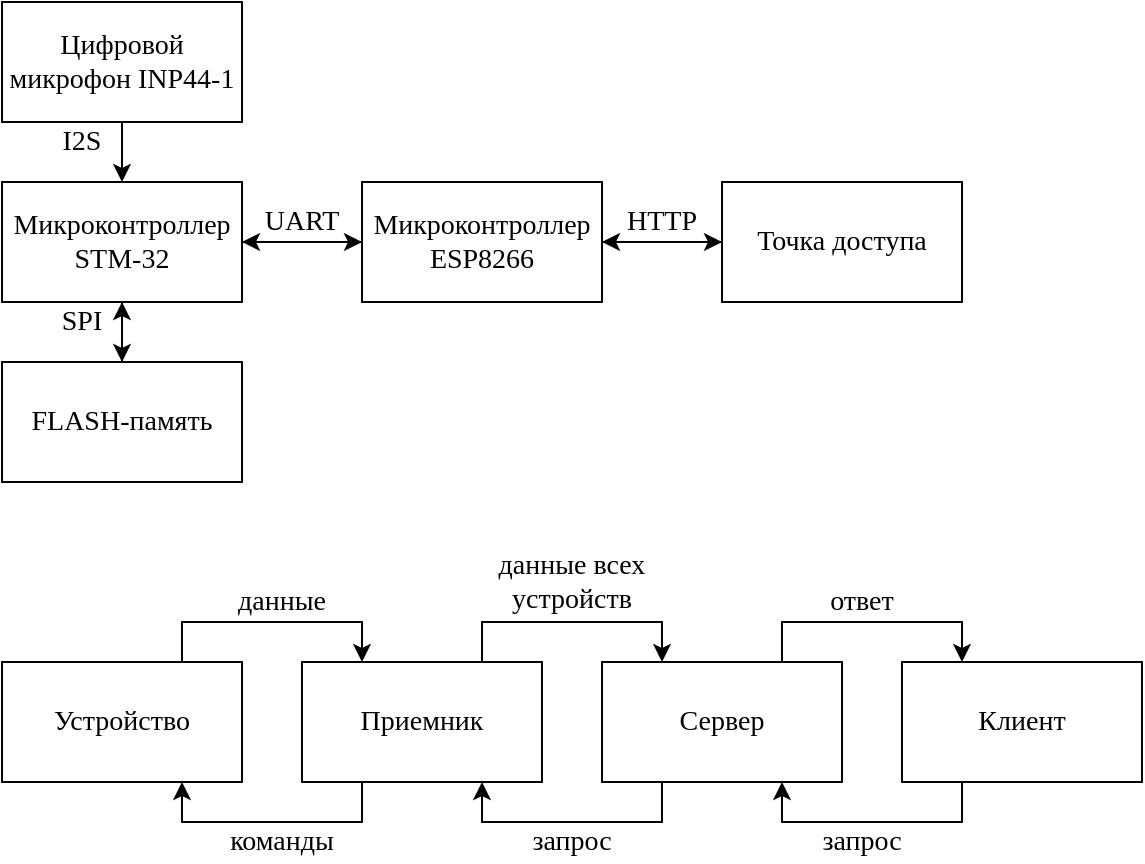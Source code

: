 <mxfile version="13.9.9" type="device"><diagram id="XpGxhTguNb0ZdZiae_W9" name="Страница 1"><mxGraphModel dx="766" dy="527" grid="1" gridSize="10" guides="1" tooltips="1" connect="1" arrows="1" fold="1" page="1" pageScale="1" pageWidth="827" pageHeight="1169" math="0" shadow="0"><root><mxCell id="0"/><mxCell id="1" parent="0"/><mxCell id="kgy0PQ2N2N5TlGntAWwk-8" style="edgeStyle=orthogonalEdgeStyle;rounded=0;orthogonalLoop=1;jettySize=auto;html=1;exitX=0.5;exitY=1;exitDx=0;exitDy=0;entryX=0.5;entryY=0;entryDx=0;entryDy=0;fontFamily=Times New Roman;fontSize=14;" edge="1" parent="1" source="kgy0PQ2N2N5TlGntAWwk-2" target="kgy0PQ2N2N5TlGntAWwk-3"><mxGeometry relative="1" as="geometry"/></mxCell><mxCell id="kgy0PQ2N2N5TlGntAWwk-2" value="Цифровой микрофон INP44-1" style="rounded=0;whiteSpace=wrap;html=1;fontFamily=Times New Roman;fontSize=14;" vertex="1" parent="1"><mxGeometry x="80" y="110" width="120" height="60" as="geometry"/></mxCell><mxCell id="kgy0PQ2N2N5TlGntAWwk-9" value="" style="edgeStyle=orthogonalEdgeStyle;rounded=0;orthogonalLoop=1;jettySize=auto;html=1;fontFamily=Times New Roman;fontSize=14;" edge="1" parent="1" source="kgy0PQ2N2N5TlGntAWwk-3" target="kgy0PQ2N2N5TlGntAWwk-4"><mxGeometry relative="1" as="geometry"/></mxCell><mxCell id="kgy0PQ2N2N5TlGntAWwk-10" value="" style="edgeStyle=orthogonalEdgeStyle;rounded=0;orthogonalLoop=1;jettySize=auto;html=1;fontFamily=Times New Roman;fontSize=14;" edge="1" parent="1" source="kgy0PQ2N2N5TlGntAWwk-3" target="kgy0PQ2N2N5TlGntAWwk-5"><mxGeometry relative="1" as="geometry"/></mxCell><mxCell id="kgy0PQ2N2N5TlGntAWwk-3" value="Микроконтроллер STM-32" style="rounded=0;whiteSpace=wrap;html=1;fontFamily=Times New Roman;fontSize=14;" vertex="1" parent="1"><mxGeometry x="80" y="200" width="120" height="60" as="geometry"/></mxCell><mxCell id="kgy0PQ2N2N5TlGntAWwk-11" style="edgeStyle=orthogonalEdgeStyle;rounded=0;orthogonalLoop=1;jettySize=auto;html=1;entryX=0.5;entryY=1;entryDx=0;entryDy=0;fontFamily=Times New Roman;fontSize=14;" edge="1" parent="1" source="kgy0PQ2N2N5TlGntAWwk-4" target="kgy0PQ2N2N5TlGntAWwk-3"><mxGeometry relative="1" as="geometry"/></mxCell><mxCell id="kgy0PQ2N2N5TlGntAWwk-4" value="FLASH-память" style="rounded=0;whiteSpace=wrap;html=1;fontFamily=Times New Roman;fontSize=14;" vertex="1" parent="1"><mxGeometry x="80" y="290" width="120" height="60" as="geometry"/></mxCell><mxCell id="kgy0PQ2N2N5TlGntAWwk-12" value="" style="edgeStyle=orthogonalEdgeStyle;rounded=0;orthogonalLoop=1;jettySize=auto;html=1;fontFamily=Times New Roman;fontSize=14;" edge="1" parent="1" source="kgy0PQ2N2N5TlGntAWwk-5" target="kgy0PQ2N2N5TlGntAWwk-6"><mxGeometry relative="1" as="geometry"/></mxCell><mxCell id="kgy0PQ2N2N5TlGntAWwk-25" style="edgeStyle=orthogonalEdgeStyle;rounded=0;orthogonalLoop=1;jettySize=auto;html=1;entryX=1;entryY=0.5;entryDx=0;entryDy=0;fontFamily=Times New Roman;fontSize=14;" edge="1" parent="1" source="kgy0PQ2N2N5TlGntAWwk-5" target="kgy0PQ2N2N5TlGntAWwk-3"><mxGeometry relative="1" as="geometry"/></mxCell><mxCell id="kgy0PQ2N2N5TlGntAWwk-5" value="Микроконтроллер ESP8266" style="rounded=0;whiteSpace=wrap;html=1;fontFamily=Times New Roman;fontSize=14;" vertex="1" parent="1"><mxGeometry x="260" y="200" width="120" height="60" as="geometry"/></mxCell><mxCell id="kgy0PQ2N2N5TlGntAWwk-24" style="edgeStyle=orthogonalEdgeStyle;rounded=0;orthogonalLoop=1;jettySize=auto;html=1;entryX=1;entryY=0.5;entryDx=0;entryDy=0;fontFamily=Times New Roman;fontSize=14;" edge="1" parent="1" source="kgy0PQ2N2N5TlGntAWwk-6" target="kgy0PQ2N2N5TlGntAWwk-5"><mxGeometry relative="1" as="geometry"/></mxCell><mxCell id="kgy0PQ2N2N5TlGntAWwk-6" value="Точка доступа" style="rounded=0;whiteSpace=wrap;html=1;fontFamily=Times New Roman;fontSize=14;" vertex="1" parent="1"><mxGeometry x="440" y="200" width="120" height="60" as="geometry"/></mxCell><mxCell id="kgy0PQ2N2N5TlGntAWwk-30" style="edgeStyle=orthogonalEdgeStyle;rounded=0;orthogonalLoop=1;jettySize=auto;html=1;exitX=0.75;exitY=0;exitDx=0;exitDy=0;entryX=0.25;entryY=0;entryDx=0;entryDy=0;fontFamily=Times New Roman;fontSize=14;" edge="1" parent="1" source="kgy0PQ2N2N5TlGntAWwk-14" target="kgy0PQ2N2N5TlGntAWwk-15"><mxGeometry relative="1" as="geometry"/></mxCell><mxCell id="kgy0PQ2N2N5TlGntAWwk-14" value="Устройство" style="rounded=0;whiteSpace=wrap;html=1;fontFamily=Times New Roman;fontSize=14;" vertex="1" parent="1"><mxGeometry x="80" y="440" width="120" height="60" as="geometry"/></mxCell><mxCell id="kgy0PQ2N2N5TlGntAWwk-32" style="edgeStyle=orthogonalEdgeStyle;rounded=0;orthogonalLoop=1;jettySize=auto;html=1;exitX=0.75;exitY=0;exitDx=0;exitDy=0;entryX=0.25;entryY=0;entryDx=0;entryDy=0;fontFamily=Times New Roman;fontSize=14;" edge="1" parent="1" source="kgy0PQ2N2N5TlGntAWwk-15" target="kgy0PQ2N2N5TlGntAWwk-16"><mxGeometry relative="1" as="geometry"/></mxCell><mxCell id="kgy0PQ2N2N5TlGntAWwk-36" style="edgeStyle=orthogonalEdgeStyle;rounded=0;orthogonalLoop=1;jettySize=auto;html=1;exitX=0.25;exitY=1;exitDx=0;exitDy=0;entryX=0.75;entryY=1;entryDx=0;entryDy=0;fontFamily=Times New Roman;fontSize=14;" edge="1" parent="1" source="kgy0PQ2N2N5TlGntAWwk-15" target="kgy0PQ2N2N5TlGntAWwk-14"><mxGeometry relative="1" as="geometry"/></mxCell><mxCell id="kgy0PQ2N2N5TlGntAWwk-15" value="Приемник" style="rounded=0;whiteSpace=wrap;html=1;fontFamily=Times New Roman;fontSize=14;" vertex="1" parent="1"><mxGeometry x="230" y="440" width="120" height="60" as="geometry"/></mxCell><mxCell id="kgy0PQ2N2N5TlGntAWwk-33" style="edgeStyle=orthogonalEdgeStyle;rounded=0;orthogonalLoop=1;jettySize=auto;html=1;exitX=0.75;exitY=0;exitDx=0;exitDy=0;entryX=0.25;entryY=0;entryDx=0;entryDy=0;fontFamily=Times New Roman;fontSize=14;" edge="1" parent="1" source="kgy0PQ2N2N5TlGntAWwk-16" target="kgy0PQ2N2N5TlGntAWwk-17"><mxGeometry relative="1" as="geometry"/></mxCell><mxCell id="kgy0PQ2N2N5TlGntAWwk-35" style="edgeStyle=orthogonalEdgeStyle;rounded=0;orthogonalLoop=1;jettySize=auto;html=1;exitX=0.25;exitY=1;exitDx=0;exitDy=0;entryX=0.75;entryY=1;entryDx=0;entryDy=0;fontFamily=Times New Roman;fontSize=14;" edge="1" parent="1" source="kgy0PQ2N2N5TlGntAWwk-16" target="kgy0PQ2N2N5TlGntAWwk-15"><mxGeometry relative="1" as="geometry"/></mxCell><mxCell id="kgy0PQ2N2N5TlGntAWwk-16" value="Сервер" style="rounded=0;whiteSpace=wrap;html=1;fontFamily=Times New Roman;fontSize=14;" vertex="1" parent="1"><mxGeometry x="380" y="440" width="120" height="60" as="geometry"/></mxCell><mxCell id="kgy0PQ2N2N5TlGntAWwk-34" style="edgeStyle=orthogonalEdgeStyle;rounded=0;orthogonalLoop=1;jettySize=auto;html=1;exitX=0.25;exitY=1;exitDx=0;exitDy=0;entryX=0.75;entryY=1;entryDx=0;entryDy=0;fontFamily=Times New Roman;fontSize=14;" edge="1" parent="1" source="kgy0PQ2N2N5TlGntAWwk-17" target="kgy0PQ2N2N5TlGntAWwk-16"><mxGeometry relative="1" as="geometry"/></mxCell><mxCell id="kgy0PQ2N2N5TlGntAWwk-17" value="Клиент" style="rounded=0;whiteSpace=wrap;html=1;fontFamily=Times New Roman;fontSize=14;" vertex="1" parent="1"><mxGeometry x="530" y="440" width="120" height="60" as="geometry"/></mxCell><mxCell id="kgy0PQ2N2N5TlGntAWwk-26" value="&lt;font style=&quot;font-size: 14px&quot;&gt;UART&lt;/font&gt;" style="text;html=1;strokeColor=none;fillColor=none;align=center;verticalAlign=middle;whiteSpace=wrap;rounded=0;fontFamily=Times New Roman;fontSize=14;" vertex="1" parent="1"><mxGeometry x="210" y="210" width="40" height="20" as="geometry"/></mxCell><mxCell id="kgy0PQ2N2N5TlGntAWwk-27" value="HTTP" style="text;html=1;strokeColor=none;fillColor=none;align=center;verticalAlign=middle;whiteSpace=wrap;rounded=0;fontFamily=Times New Roman;fontSize=14;" vertex="1" parent="1"><mxGeometry x="390" y="210" width="40" height="20" as="geometry"/></mxCell><mxCell id="kgy0PQ2N2N5TlGntAWwk-31" value="данные" style="text;html=1;strokeColor=none;fillColor=none;align=center;verticalAlign=middle;whiteSpace=wrap;rounded=0;fontFamily=Times New Roman;fontSize=14;" vertex="1" parent="1"><mxGeometry x="200" y="400" width="40" height="20" as="geometry"/></mxCell><mxCell id="kgy0PQ2N2N5TlGntAWwk-37" value="I2S" style="text;html=1;strokeColor=none;fillColor=none;align=center;verticalAlign=middle;whiteSpace=wrap;rounded=0;fontFamily=Times New Roman;fontSize=14;" vertex="1" parent="1"><mxGeometry x="100" y="170" width="40" height="20" as="geometry"/></mxCell><mxCell id="kgy0PQ2N2N5TlGntAWwk-39" value="SPI" style="text;html=1;strokeColor=none;fillColor=none;align=center;verticalAlign=middle;whiteSpace=wrap;rounded=0;fontFamily=Times New Roman;fontSize=14;" vertex="1" parent="1"><mxGeometry x="100" y="260" width="40" height="20" as="geometry"/></mxCell><mxCell id="kgy0PQ2N2N5TlGntAWwk-40" value="команды" style="text;html=1;strokeColor=none;fillColor=none;align=center;verticalAlign=middle;whiteSpace=wrap;rounded=0;fontFamily=Times New Roman;fontSize=14;" vertex="1" parent="1"><mxGeometry x="200" y="520" width="40" height="20" as="geometry"/></mxCell><mxCell id="kgy0PQ2N2N5TlGntAWwk-42" value="запрос" style="text;html=1;strokeColor=none;fillColor=none;align=center;verticalAlign=middle;whiteSpace=wrap;rounded=0;fontFamily=Times New Roman;fontSize=14;" vertex="1" parent="1"><mxGeometry x="490" y="520" width="40" height="20" as="geometry"/></mxCell><mxCell id="kgy0PQ2N2N5TlGntAWwk-43" value="ответ" style="text;html=1;strokeColor=none;fillColor=none;align=center;verticalAlign=middle;whiteSpace=wrap;rounded=0;fontFamily=Times New Roman;fontSize=14;" vertex="1" parent="1"><mxGeometry x="490" y="400" width="40" height="20" as="geometry"/></mxCell><mxCell id="kgy0PQ2N2N5TlGntAWwk-44" value="данные всех устройств" style="text;html=1;strokeColor=none;fillColor=none;align=center;verticalAlign=middle;whiteSpace=wrap;rounded=0;fontFamily=Times New Roman;fontSize=14;" vertex="1" parent="1"><mxGeometry x="310" y="390" width="110" height="20" as="geometry"/></mxCell><mxCell id="kgy0PQ2N2N5TlGntAWwk-45" value="запрос" style="text;html=1;strokeColor=none;fillColor=none;align=center;verticalAlign=middle;whiteSpace=wrap;rounded=0;fontFamily=Times New Roman;fontSize=14;" vertex="1" parent="1"><mxGeometry x="345" y="520" width="40" height="20" as="geometry"/></mxCell></root></mxGraphModel></diagram></mxfile>